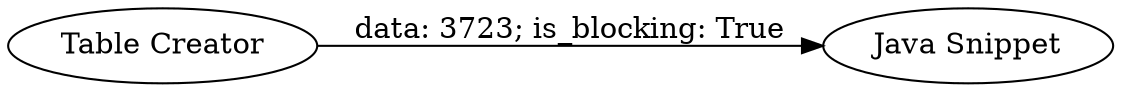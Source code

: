 digraph {
	"-5789884984692801049_21" [label="Java Snippet"]
	"-5789884984692801049_20" [label="Table Creator"]
	"-5789884984692801049_20" -> "-5789884984692801049_21" [label="data: 3723; is_blocking: True"]
	rankdir=LR
}
